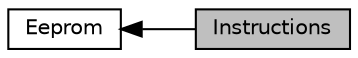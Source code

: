digraph "Instructions"
{
  edge [fontname="Helvetica",fontsize="10",labelfontname="Helvetica",labelfontsize="10"];
  node [fontname="Helvetica",fontsize="10",shape=record];
  rankdir=LR;
  Node0 [label="Instructions",height=0.2,width=0.4,color="black", fillcolor="grey75", style="filled", fontcolor="black"];
  Node1 [label="Eeprom",height=0.2,width=0.4,color="black", fillcolor="white", style="filled",URL="$group___eeprom.html",tooltip="Eeprom framework. "];
  Node1->Node0 [shape=plaintext, dir="back", style="solid"];
}
